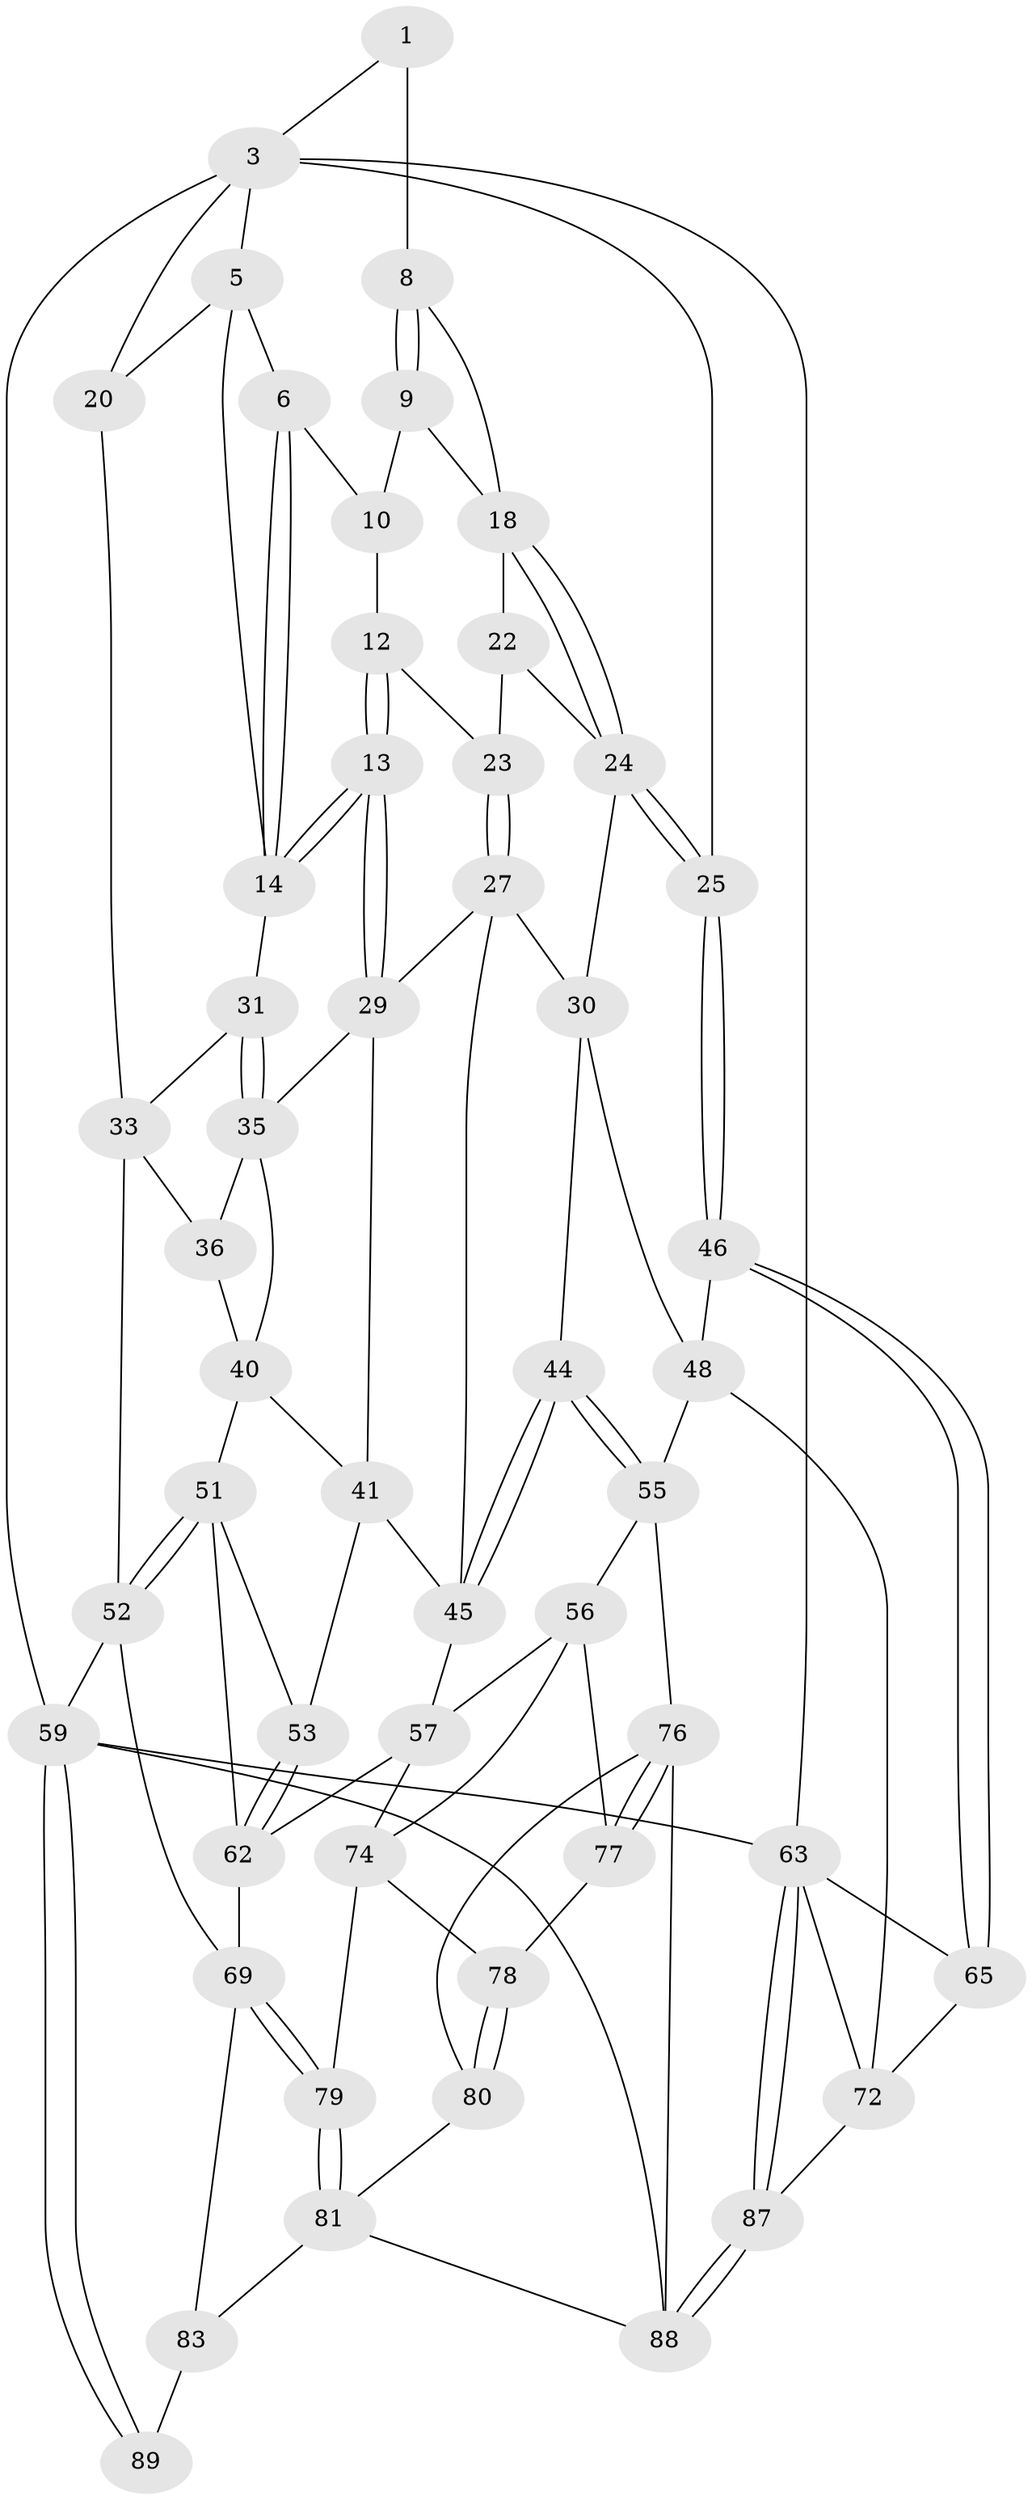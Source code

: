 // Generated by graph-tools (version 1.1) at 2025/52/02/27/25 19:52:40]
// undirected, 52 vertices, 115 edges
graph export_dot {
graph [start="1"]
  node [color=gray90,style=filled];
  1 [pos="+0.42103039185379115+0",super="+2"];
  3 [pos="+1+0",super="+4"];
  5 [pos="+0.13966371763649763+0",super="+16"];
  6 [pos="+0.33998924856193835+0",super="+7"];
  8 [pos="+0.6204205135294306+0.08197522182599169",super="+17"];
  9 [pos="+0.594378627933488+0.16602509615936553"];
  10 [pos="+0.5094422161672594+0.18786991392715618",super="+11"];
  12 [pos="+0.40481132643942375+0.2826522818108956",super="+21"];
  13 [pos="+0.3951199807791574+0.29431624620639457"];
  14 [pos="+0.2728153176102731+0.24129827264772472",super="+15"];
  18 [pos="+0.7331900893947192+0.20811026029198565",super="+19"];
  20 [pos="+0+0.28332151669590727"];
  22 [pos="+0.6589297787242017+0.25813374354154406"];
  23 [pos="+0.5912399139405077+0.2991757971016813"];
  24 [pos="+1+0.2561392912024106",super="+26"];
  25 [pos="+1+0.25537207055721206"];
  27 [pos="+0.5749518514352993+0.3316364800556494",super="+28"];
  29 [pos="+0.40994932313160926+0.3432829826796504",super="+34"];
  30 [pos="+0.6839027721815841+0.4146919491121879",super="+43"];
  31 [pos="+0.16807429390832276+0.315654682221031",super="+32"];
  33 [pos="+0+0.29416002337115815",super="+39"];
  35 [pos="+0.17463474347976274+0.3981730296914853",super="+37"];
  36 [pos="+0.081284586304378+0.4093771947842727",super="+38"];
  40 [pos="+0.09895808371140538+0.45659745873391505",super="+42"];
  41 [pos="+0.22068052012223197+0.4708504525619603",super="+50"];
  44 [pos="+0.6122532490198913+0.5168210040639114"];
  45 [pos="+0.4528518566865297+0.456824795013148",super="+49"];
  46 [pos="+1+0.4736440492958688",super="+47"];
  48 [pos="+0.6552598580911153+0.5311764615513359",super="+66"];
  51 [pos="+0.08503824889502183+0.5767620249974983",super="+54"];
  52 [pos="+0+0.6122283833695906",super="+58"];
  53 [pos="+0.2703314764063382+0.563189927428225"];
  55 [pos="+0.4963021259184633+0.6641481495731386",super="+67"];
  56 [pos="+0.4695884866336971+0.6677824460440466",super="+73"];
  57 [pos="+0.4284109481482125+0.6430897009132872",super="+61"];
  59 [pos="+0+1",super="+60"];
  62 [pos="+0.29432986259213795+0.7028047417387705",super="+68"];
  63 [pos="+1+1",super="+64"];
  65 [pos="+1+0.7665610011741896",super="+71"];
  69 [pos="+0.10479745057429204+0.7574463934661855",super="+70"];
  72 [pos="+0.80049102391621+0.7748189615611196",super="+86"];
  74 [pos="+0.40926138820282915+0.7575698367331469",super="+75"];
  76 [pos="+0.5956696516237185+0.8456133998222953",super="+85"];
  77 [pos="+0.5196075218007987+0.8103335451918888"];
  78 [pos="+0.4447997611259229+0.8230882269531654"];
  79 [pos="+0.27813029603726064+0.8177747741239516"];
  80 [pos="+0.3356606205956756+0.8739515406121131"];
  81 [pos="+0.2830082191529088+0.8503261671142893",super="+82"];
  83 [pos="+0.2203594261891668+0.9291754486976921",super="+84"];
  87 [pos="+0.7494083342249105+1"];
  88 [pos="+0.5907771636252716+1",super="+90"];
  89 [pos="+0.033125356111538586+0.9671891325354697"];
  1 -- 8 [weight=2];
  1 -- 3;
  3 -- 25;
  3 -- 63;
  3 -- 20;
  3 -- 5;
  3 -- 59;
  5 -- 6;
  5 -- 20;
  5 -- 14;
  6 -- 14;
  6 -- 14;
  6 -- 10;
  8 -- 9;
  8 -- 9;
  8 -- 18;
  9 -- 10;
  9 -- 18;
  10 -- 12 [weight=2];
  12 -- 13;
  12 -- 13;
  12 -- 23;
  13 -- 14;
  13 -- 14;
  13 -- 29;
  13 -- 29;
  14 -- 31;
  18 -- 24;
  18 -- 24;
  18 -- 22;
  20 -- 33;
  22 -- 23;
  22 -- 24;
  23 -- 27;
  23 -- 27;
  24 -- 25;
  24 -- 25;
  24 -- 30;
  25 -- 46;
  25 -- 46;
  27 -- 30;
  27 -- 29;
  27 -- 45;
  29 -- 41;
  29 -- 35;
  30 -- 48;
  30 -- 44;
  31 -- 35;
  31 -- 35;
  31 -- 33;
  33 -- 52;
  33 -- 36;
  35 -- 40;
  35 -- 36;
  36 -- 40;
  40 -- 41;
  40 -- 51;
  41 -- 53;
  41 -- 45;
  44 -- 45;
  44 -- 45;
  44 -- 55;
  44 -- 55;
  45 -- 57;
  46 -- 65 [weight=2];
  46 -- 65;
  46 -- 48;
  48 -- 72;
  48 -- 55;
  51 -- 52;
  51 -- 52;
  51 -- 53;
  51 -- 62;
  52 -- 59;
  52 -- 69;
  53 -- 62;
  53 -- 62;
  55 -- 56;
  55 -- 76;
  56 -- 57;
  56 -- 74;
  56 -- 77;
  57 -- 74;
  57 -- 62;
  59 -- 89;
  59 -- 89;
  59 -- 88;
  59 -- 63;
  62 -- 69;
  63 -- 87;
  63 -- 87;
  63 -- 65;
  63 -- 72;
  65 -- 72;
  69 -- 79;
  69 -- 79;
  69 -- 83;
  72 -- 87;
  74 -- 78;
  74 -- 79;
  76 -- 77;
  76 -- 77;
  76 -- 80;
  76 -- 88;
  77 -- 78;
  78 -- 80;
  78 -- 80;
  79 -- 81;
  79 -- 81;
  80 -- 81;
  81 -- 88;
  81 -- 83;
  83 -- 89 [weight=2];
  87 -- 88;
  87 -- 88;
}
